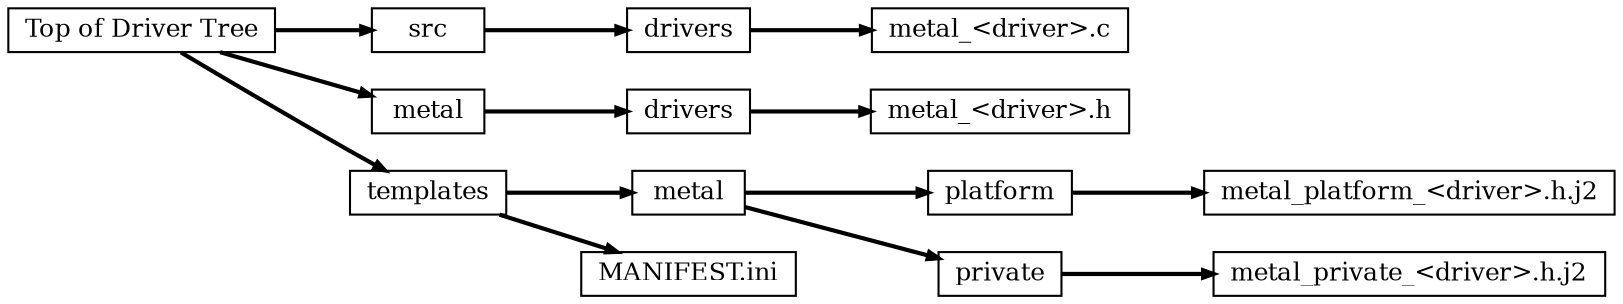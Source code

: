   digraph "Freedom Metal Driver Tree" {
   rankdir=LR;
   edge [arrowsize=0.5; decorate=true; style="setlinewidth(2)"];
   node [shape=box; arrowsize=0.5; fontsize=12; height=0.2;];
   "root" [label="Top of Driver Tree"];
   "src_drivers" [label="drivers"];
   "metal_drivers" [label="drivers"];
   "templates_metal" [label="metal"];
   "templates_metal_platform" [label="platform"];
   "templates_metal_private" [label="private"];
   "root" -> "src" [weight=1000];
   "root" -> "metal";
   "root" -> "templates";
   "src" -> "src_drivers";
   "src_drivers" -> "metal_<driver>.c";
   "metal" -> "metal_drivers"
   "metal_drivers" -> "metal_<driver>.h";
   "templates" -> "MANIFEST.ini";
   "templates" -> "templates_metal";
   "templates_metal" -> "templates_metal_platform";
   "templates_metal" -> "templates_metal_private";
   "templates_metal_platform" -> "metal_platform_<driver>.h.j2";
   "templates_metal_private" -> "metal_private_<driver>.h.j2";
  }
